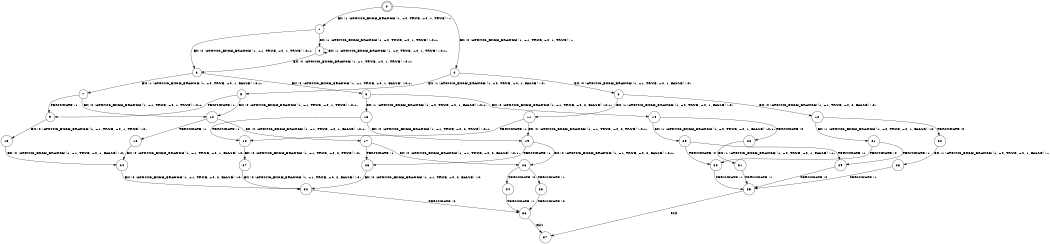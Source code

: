 digraph BCG {
size = "7, 10.5";
center = TRUE;
node [shape = circle];
0 [peripheries = 2];
0 -> 1 [label = "EX !1 !ATOMIC_EXCH_BRANCH (1, +0, TRUE, +0, 1, TRUE) !::"];
0 -> 2 [label = "EX !0 !ATOMIC_EXCH_BRANCH (1, +1, TRUE, +0, 1, TRUE) !::"];
1 -> 3 [label = "EX !0 !ATOMIC_EXCH_BRANCH (1, +1, TRUE, +0, 1, TRUE) !:0:1:"];
1 -> 4 [label = "EX !1 !ATOMIC_EXCH_BRANCH (1, +0, TRUE, +0, 1, TRUE) !:0:1:"];
2 -> 5 [label = "EX !1 !ATOMIC_EXCH_BRANCH (1, +0, TRUE, +0, 1, FALSE) !:0:"];
2 -> 6 [label = "EX !0 !ATOMIC_EXCH_BRANCH (1, +1, TRUE, +0, 1, FALSE) !:0:"];
3 -> 7 [label = "EX !1 !ATOMIC_EXCH_BRANCH (1, +0, TRUE, +0, 1, FALSE) !:0:1:"];
3 -> 8 [label = "EX !0 !ATOMIC_EXCH_BRANCH (1, +1, TRUE, +0, 1, FALSE) !:0:1:"];
4 -> 3 [label = "EX !0 !ATOMIC_EXCH_BRANCH (1, +1, TRUE, +0, 1, TRUE) !:0:1:"];
4 -> 4 [label = "EX !1 !ATOMIC_EXCH_BRANCH (1, +0, TRUE, +0, 1, TRUE) !:0:1:"];
5 -> 9 [label = "TERMINATE !1"];
5 -> 10 [label = "EX !0 !ATOMIC_EXCH_BRANCH (1, +1, TRUE, +0, 1, TRUE) !:0:1:"];
6 -> 11 [label = "EX !1 !ATOMIC_EXCH_BRANCH (1, +0, TRUE, +0, 1, FALSE) !:0:"];
6 -> 12 [label = "EX !0 !ATOMIC_EXCH_BRANCH (1, +1, TRUE, +0, 2, FALSE) !:0:"];
7 -> 9 [label = "TERMINATE !1"];
7 -> 10 [label = "EX !0 !ATOMIC_EXCH_BRANCH (1, +1, TRUE, +0, 1, TRUE) !:0:1:"];
8 -> 13 [label = "EX !1 !ATOMIC_EXCH_BRANCH (1, +0, TRUE, +0, 1, FALSE) !:0:1:"];
8 -> 14 [label = "EX !0 !ATOMIC_EXCH_BRANCH (1, +1, TRUE, +0, 2, FALSE) !:0:1:"];
9 -> 15 [label = "EX !0 !ATOMIC_EXCH_BRANCH (1, +1, TRUE, +0, 1, TRUE) !:0:"];
10 -> 16 [label = "TERMINATE !1"];
10 -> 17 [label = "EX !0 !ATOMIC_EXCH_BRANCH (1, +1, TRUE, +0, 1, FALSE) !:0:1:"];
11 -> 18 [label = "TERMINATE !1"];
11 -> 19 [label = "EX !0 !ATOMIC_EXCH_BRANCH (1, +1, TRUE, +0, 2, TRUE) !:0:1:"];
12 -> 20 [label = "TERMINATE !0"];
12 -> 21 [label = "EX !1 !ATOMIC_EXCH_BRANCH (1, +0, TRUE, +0, 1, FALSE) !:0:"];
13 -> 18 [label = "TERMINATE !1"];
13 -> 19 [label = "EX !0 !ATOMIC_EXCH_BRANCH (1, +1, TRUE, +0, 2, TRUE) !:0:1:"];
14 -> 22 [label = "TERMINATE !0"];
14 -> 23 [label = "EX !1 !ATOMIC_EXCH_BRANCH (1, +0, TRUE, +0, 1, FALSE) !:0:1:"];
15 -> 24 [label = "EX !0 !ATOMIC_EXCH_BRANCH (1, +1, TRUE, +0, 1, FALSE) !:0:"];
16 -> 24 [label = "EX !0 !ATOMIC_EXCH_BRANCH (1, +1, TRUE, +0, 1, FALSE) !:0:"];
17 -> 25 [label = "TERMINATE !1"];
17 -> 26 [label = "EX !0 !ATOMIC_EXCH_BRANCH (1, +1, TRUE, +0, 2, FALSE) !:0:1:"];
18 -> 27 [label = "EX !0 !ATOMIC_EXCH_BRANCH (1, +1, TRUE, +0, 2, TRUE) !:0:"];
19 -> 25 [label = "TERMINATE !1"];
19 -> 26 [label = "EX !0 !ATOMIC_EXCH_BRANCH (1, +1, TRUE, +0, 2, FALSE) !:0:1:"];
20 -> 28 [label = "EX !1 !ATOMIC_EXCH_BRANCH (1, +0, TRUE, +0, 1, FALSE) !::"];
21 -> 29 [label = "TERMINATE !1"];
21 -> 30 [label = "TERMINATE !0"];
22 -> 31 [label = "EX !1 !ATOMIC_EXCH_BRANCH (1, +0, TRUE, +0, 1, FALSE) !:1:"];
23 -> 29 [label = "TERMINATE !1"];
23 -> 30 [label = "TERMINATE !0"];
24 -> 32 [label = "EX !0 !ATOMIC_EXCH_BRANCH (1, +1, TRUE, +0, 2, FALSE) !:0:"];
25 -> 32 [label = "EX !0 !ATOMIC_EXCH_BRANCH (1, +1, TRUE, +0, 2, FALSE) !:0:"];
26 -> 33 [label = "TERMINATE !1"];
26 -> 34 [label = "TERMINATE !0"];
27 -> 32 [label = "EX !0 !ATOMIC_EXCH_BRANCH (1, +1, TRUE, +0, 2, FALSE) !:0:"];
28 -> 35 [label = "TERMINATE !1"];
29 -> 35 [label = "TERMINATE !0"];
30 -> 35 [label = "TERMINATE !1"];
31 -> 35 [label = "TERMINATE !1"];
32 -> 36 [label = "TERMINATE !0"];
33 -> 36 [label = "TERMINATE !0"];
34 -> 36 [label = "TERMINATE !1"];
35 -> 37 [label = "exit"];
36 -> 37 [label = "exit"];
}
